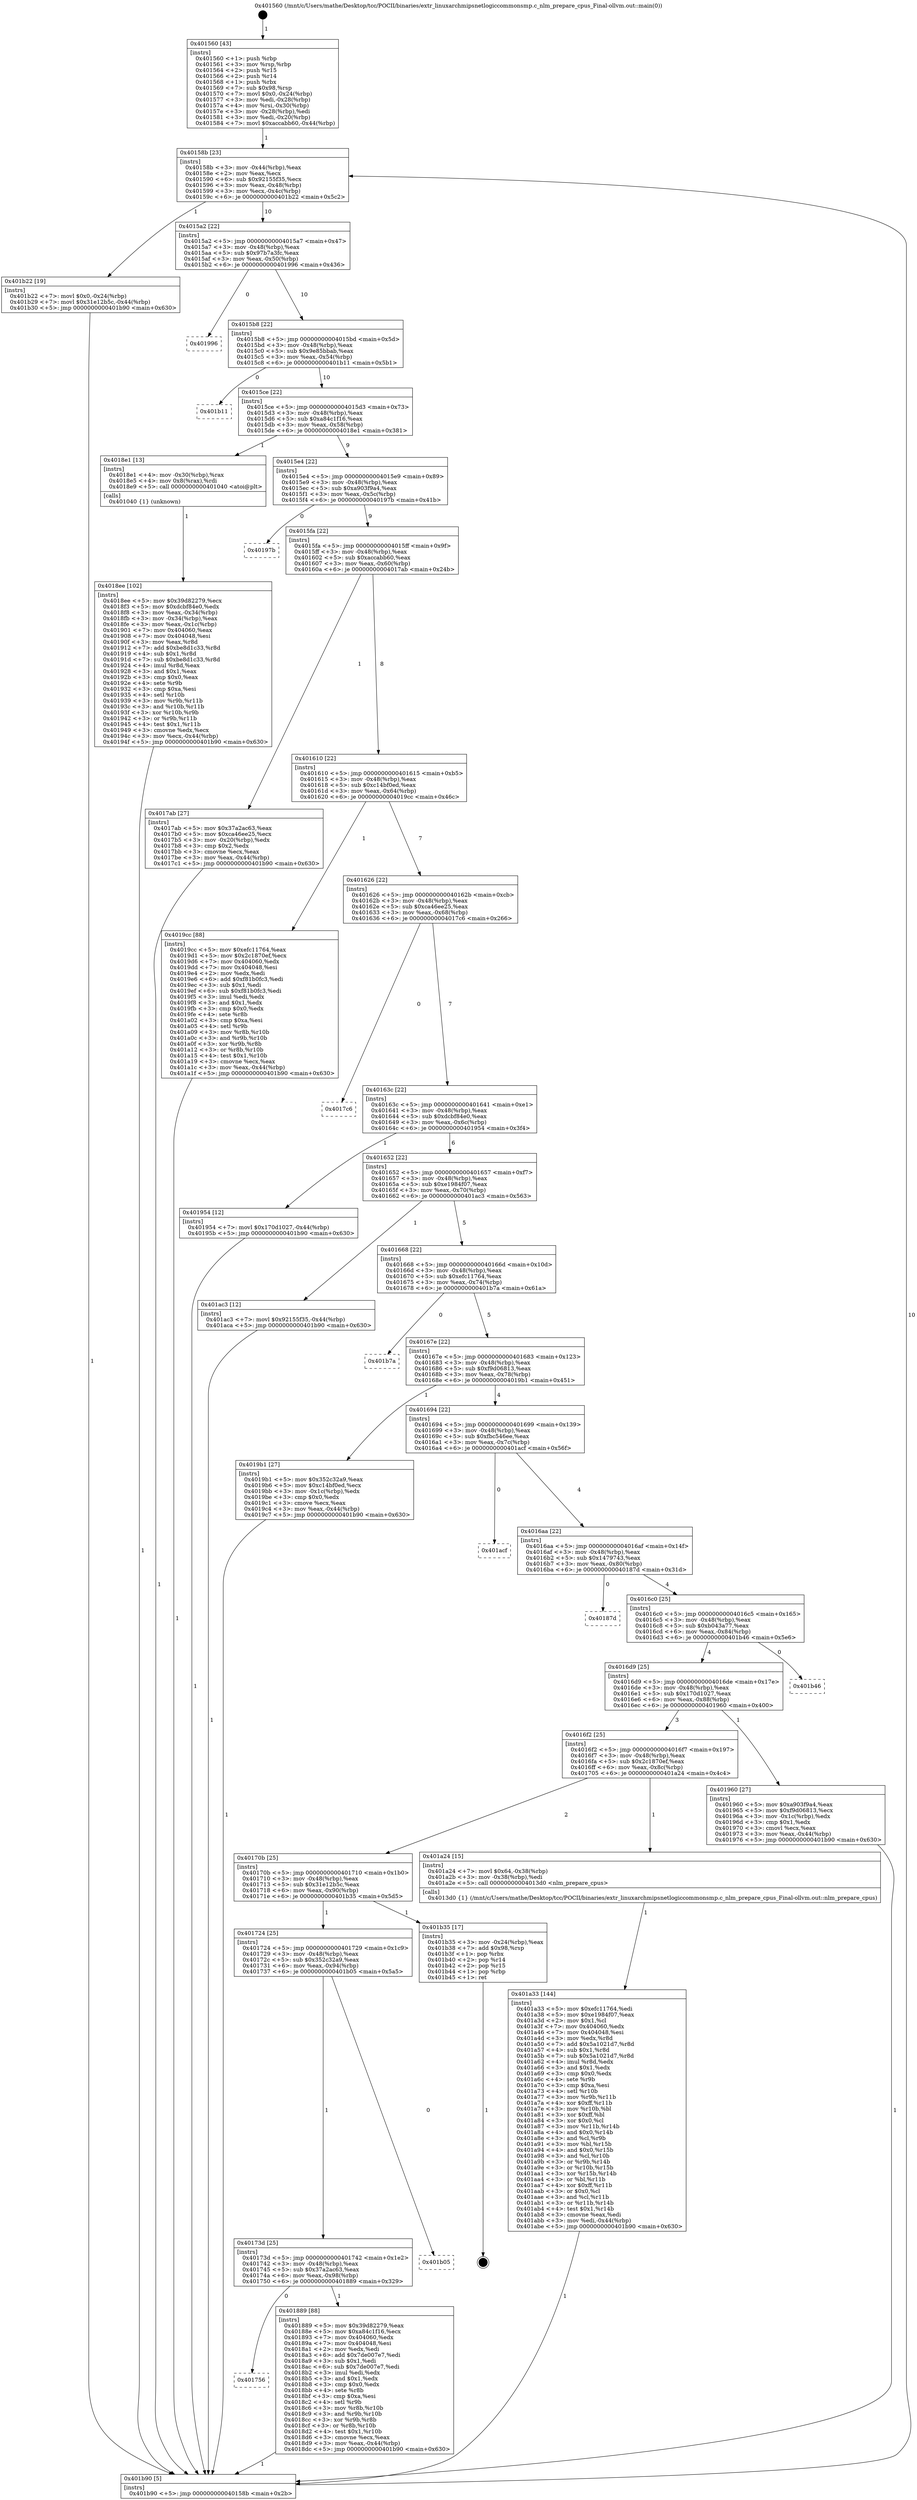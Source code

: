 digraph "0x401560" {
  label = "0x401560 (/mnt/c/Users/mathe/Desktop/tcc/POCII/binaries/extr_linuxarchmipsnetlogiccommonsmp.c_nlm_prepare_cpus_Final-ollvm.out::main(0))"
  labelloc = "t"
  node[shape=record]

  Entry [label="",width=0.3,height=0.3,shape=circle,fillcolor=black,style=filled]
  "0x40158b" [label="{
     0x40158b [23]\l
     | [instrs]\l
     &nbsp;&nbsp;0x40158b \<+3\>: mov -0x44(%rbp),%eax\l
     &nbsp;&nbsp;0x40158e \<+2\>: mov %eax,%ecx\l
     &nbsp;&nbsp;0x401590 \<+6\>: sub $0x92155f35,%ecx\l
     &nbsp;&nbsp;0x401596 \<+3\>: mov %eax,-0x48(%rbp)\l
     &nbsp;&nbsp;0x401599 \<+3\>: mov %ecx,-0x4c(%rbp)\l
     &nbsp;&nbsp;0x40159c \<+6\>: je 0000000000401b22 \<main+0x5c2\>\l
  }"]
  "0x401b22" [label="{
     0x401b22 [19]\l
     | [instrs]\l
     &nbsp;&nbsp;0x401b22 \<+7\>: movl $0x0,-0x24(%rbp)\l
     &nbsp;&nbsp;0x401b29 \<+7\>: movl $0x31e12b5c,-0x44(%rbp)\l
     &nbsp;&nbsp;0x401b30 \<+5\>: jmp 0000000000401b90 \<main+0x630\>\l
  }"]
  "0x4015a2" [label="{
     0x4015a2 [22]\l
     | [instrs]\l
     &nbsp;&nbsp;0x4015a2 \<+5\>: jmp 00000000004015a7 \<main+0x47\>\l
     &nbsp;&nbsp;0x4015a7 \<+3\>: mov -0x48(%rbp),%eax\l
     &nbsp;&nbsp;0x4015aa \<+5\>: sub $0x97b7a3fc,%eax\l
     &nbsp;&nbsp;0x4015af \<+3\>: mov %eax,-0x50(%rbp)\l
     &nbsp;&nbsp;0x4015b2 \<+6\>: je 0000000000401996 \<main+0x436\>\l
  }"]
  Exit [label="",width=0.3,height=0.3,shape=circle,fillcolor=black,style=filled,peripheries=2]
  "0x401996" [label="{
     0x401996\l
  }", style=dashed]
  "0x4015b8" [label="{
     0x4015b8 [22]\l
     | [instrs]\l
     &nbsp;&nbsp;0x4015b8 \<+5\>: jmp 00000000004015bd \<main+0x5d\>\l
     &nbsp;&nbsp;0x4015bd \<+3\>: mov -0x48(%rbp),%eax\l
     &nbsp;&nbsp;0x4015c0 \<+5\>: sub $0x9e85bbab,%eax\l
     &nbsp;&nbsp;0x4015c5 \<+3\>: mov %eax,-0x54(%rbp)\l
     &nbsp;&nbsp;0x4015c8 \<+6\>: je 0000000000401b11 \<main+0x5b1\>\l
  }"]
  "0x401a33" [label="{
     0x401a33 [144]\l
     | [instrs]\l
     &nbsp;&nbsp;0x401a33 \<+5\>: mov $0xefc11764,%edi\l
     &nbsp;&nbsp;0x401a38 \<+5\>: mov $0xe1984f07,%eax\l
     &nbsp;&nbsp;0x401a3d \<+2\>: mov $0x1,%cl\l
     &nbsp;&nbsp;0x401a3f \<+7\>: mov 0x404060,%edx\l
     &nbsp;&nbsp;0x401a46 \<+7\>: mov 0x404048,%esi\l
     &nbsp;&nbsp;0x401a4d \<+3\>: mov %edx,%r8d\l
     &nbsp;&nbsp;0x401a50 \<+7\>: add $0x5a1021d7,%r8d\l
     &nbsp;&nbsp;0x401a57 \<+4\>: sub $0x1,%r8d\l
     &nbsp;&nbsp;0x401a5b \<+7\>: sub $0x5a1021d7,%r8d\l
     &nbsp;&nbsp;0x401a62 \<+4\>: imul %r8d,%edx\l
     &nbsp;&nbsp;0x401a66 \<+3\>: and $0x1,%edx\l
     &nbsp;&nbsp;0x401a69 \<+3\>: cmp $0x0,%edx\l
     &nbsp;&nbsp;0x401a6c \<+4\>: sete %r9b\l
     &nbsp;&nbsp;0x401a70 \<+3\>: cmp $0xa,%esi\l
     &nbsp;&nbsp;0x401a73 \<+4\>: setl %r10b\l
     &nbsp;&nbsp;0x401a77 \<+3\>: mov %r9b,%r11b\l
     &nbsp;&nbsp;0x401a7a \<+4\>: xor $0xff,%r11b\l
     &nbsp;&nbsp;0x401a7e \<+3\>: mov %r10b,%bl\l
     &nbsp;&nbsp;0x401a81 \<+3\>: xor $0xff,%bl\l
     &nbsp;&nbsp;0x401a84 \<+3\>: xor $0x0,%cl\l
     &nbsp;&nbsp;0x401a87 \<+3\>: mov %r11b,%r14b\l
     &nbsp;&nbsp;0x401a8a \<+4\>: and $0x0,%r14b\l
     &nbsp;&nbsp;0x401a8e \<+3\>: and %cl,%r9b\l
     &nbsp;&nbsp;0x401a91 \<+3\>: mov %bl,%r15b\l
     &nbsp;&nbsp;0x401a94 \<+4\>: and $0x0,%r15b\l
     &nbsp;&nbsp;0x401a98 \<+3\>: and %cl,%r10b\l
     &nbsp;&nbsp;0x401a9b \<+3\>: or %r9b,%r14b\l
     &nbsp;&nbsp;0x401a9e \<+3\>: or %r10b,%r15b\l
     &nbsp;&nbsp;0x401aa1 \<+3\>: xor %r15b,%r14b\l
     &nbsp;&nbsp;0x401aa4 \<+3\>: or %bl,%r11b\l
     &nbsp;&nbsp;0x401aa7 \<+4\>: xor $0xff,%r11b\l
     &nbsp;&nbsp;0x401aab \<+3\>: or $0x0,%cl\l
     &nbsp;&nbsp;0x401aae \<+3\>: and %cl,%r11b\l
     &nbsp;&nbsp;0x401ab1 \<+3\>: or %r11b,%r14b\l
     &nbsp;&nbsp;0x401ab4 \<+4\>: test $0x1,%r14b\l
     &nbsp;&nbsp;0x401ab8 \<+3\>: cmovne %eax,%edi\l
     &nbsp;&nbsp;0x401abb \<+3\>: mov %edi,-0x44(%rbp)\l
     &nbsp;&nbsp;0x401abe \<+5\>: jmp 0000000000401b90 \<main+0x630\>\l
  }"]
  "0x401b11" [label="{
     0x401b11\l
  }", style=dashed]
  "0x4015ce" [label="{
     0x4015ce [22]\l
     | [instrs]\l
     &nbsp;&nbsp;0x4015ce \<+5\>: jmp 00000000004015d3 \<main+0x73\>\l
     &nbsp;&nbsp;0x4015d3 \<+3\>: mov -0x48(%rbp),%eax\l
     &nbsp;&nbsp;0x4015d6 \<+5\>: sub $0xa84c1f16,%eax\l
     &nbsp;&nbsp;0x4015db \<+3\>: mov %eax,-0x58(%rbp)\l
     &nbsp;&nbsp;0x4015de \<+6\>: je 00000000004018e1 \<main+0x381\>\l
  }"]
  "0x4018ee" [label="{
     0x4018ee [102]\l
     | [instrs]\l
     &nbsp;&nbsp;0x4018ee \<+5\>: mov $0x39d82279,%ecx\l
     &nbsp;&nbsp;0x4018f3 \<+5\>: mov $0xdcbf84e0,%edx\l
     &nbsp;&nbsp;0x4018f8 \<+3\>: mov %eax,-0x34(%rbp)\l
     &nbsp;&nbsp;0x4018fb \<+3\>: mov -0x34(%rbp),%eax\l
     &nbsp;&nbsp;0x4018fe \<+3\>: mov %eax,-0x1c(%rbp)\l
     &nbsp;&nbsp;0x401901 \<+7\>: mov 0x404060,%eax\l
     &nbsp;&nbsp;0x401908 \<+7\>: mov 0x404048,%esi\l
     &nbsp;&nbsp;0x40190f \<+3\>: mov %eax,%r8d\l
     &nbsp;&nbsp;0x401912 \<+7\>: add $0xbe8d1c33,%r8d\l
     &nbsp;&nbsp;0x401919 \<+4\>: sub $0x1,%r8d\l
     &nbsp;&nbsp;0x40191d \<+7\>: sub $0xbe8d1c33,%r8d\l
     &nbsp;&nbsp;0x401924 \<+4\>: imul %r8d,%eax\l
     &nbsp;&nbsp;0x401928 \<+3\>: and $0x1,%eax\l
     &nbsp;&nbsp;0x40192b \<+3\>: cmp $0x0,%eax\l
     &nbsp;&nbsp;0x40192e \<+4\>: sete %r9b\l
     &nbsp;&nbsp;0x401932 \<+3\>: cmp $0xa,%esi\l
     &nbsp;&nbsp;0x401935 \<+4\>: setl %r10b\l
     &nbsp;&nbsp;0x401939 \<+3\>: mov %r9b,%r11b\l
     &nbsp;&nbsp;0x40193c \<+3\>: and %r10b,%r11b\l
     &nbsp;&nbsp;0x40193f \<+3\>: xor %r10b,%r9b\l
     &nbsp;&nbsp;0x401942 \<+3\>: or %r9b,%r11b\l
     &nbsp;&nbsp;0x401945 \<+4\>: test $0x1,%r11b\l
     &nbsp;&nbsp;0x401949 \<+3\>: cmovne %edx,%ecx\l
     &nbsp;&nbsp;0x40194c \<+3\>: mov %ecx,-0x44(%rbp)\l
     &nbsp;&nbsp;0x40194f \<+5\>: jmp 0000000000401b90 \<main+0x630\>\l
  }"]
  "0x4018e1" [label="{
     0x4018e1 [13]\l
     | [instrs]\l
     &nbsp;&nbsp;0x4018e1 \<+4\>: mov -0x30(%rbp),%rax\l
     &nbsp;&nbsp;0x4018e5 \<+4\>: mov 0x8(%rax),%rdi\l
     &nbsp;&nbsp;0x4018e9 \<+5\>: call 0000000000401040 \<atoi@plt\>\l
     | [calls]\l
     &nbsp;&nbsp;0x401040 \{1\} (unknown)\l
  }"]
  "0x4015e4" [label="{
     0x4015e4 [22]\l
     | [instrs]\l
     &nbsp;&nbsp;0x4015e4 \<+5\>: jmp 00000000004015e9 \<main+0x89\>\l
     &nbsp;&nbsp;0x4015e9 \<+3\>: mov -0x48(%rbp),%eax\l
     &nbsp;&nbsp;0x4015ec \<+5\>: sub $0xa903f9a4,%eax\l
     &nbsp;&nbsp;0x4015f1 \<+3\>: mov %eax,-0x5c(%rbp)\l
     &nbsp;&nbsp;0x4015f4 \<+6\>: je 000000000040197b \<main+0x41b\>\l
  }"]
  "0x401756" [label="{
     0x401756\l
  }", style=dashed]
  "0x40197b" [label="{
     0x40197b\l
  }", style=dashed]
  "0x4015fa" [label="{
     0x4015fa [22]\l
     | [instrs]\l
     &nbsp;&nbsp;0x4015fa \<+5\>: jmp 00000000004015ff \<main+0x9f\>\l
     &nbsp;&nbsp;0x4015ff \<+3\>: mov -0x48(%rbp),%eax\l
     &nbsp;&nbsp;0x401602 \<+5\>: sub $0xaccabb60,%eax\l
     &nbsp;&nbsp;0x401607 \<+3\>: mov %eax,-0x60(%rbp)\l
     &nbsp;&nbsp;0x40160a \<+6\>: je 00000000004017ab \<main+0x24b\>\l
  }"]
  "0x401889" [label="{
     0x401889 [88]\l
     | [instrs]\l
     &nbsp;&nbsp;0x401889 \<+5\>: mov $0x39d82279,%eax\l
     &nbsp;&nbsp;0x40188e \<+5\>: mov $0xa84c1f16,%ecx\l
     &nbsp;&nbsp;0x401893 \<+7\>: mov 0x404060,%edx\l
     &nbsp;&nbsp;0x40189a \<+7\>: mov 0x404048,%esi\l
     &nbsp;&nbsp;0x4018a1 \<+2\>: mov %edx,%edi\l
     &nbsp;&nbsp;0x4018a3 \<+6\>: add $0x7de007e7,%edi\l
     &nbsp;&nbsp;0x4018a9 \<+3\>: sub $0x1,%edi\l
     &nbsp;&nbsp;0x4018ac \<+6\>: sub $0x7de007e7,%edi\l
     &nbsp;&nbsp;0x4018b2 \<+3\>: imul %edi,%edx\l
     &nbsp;&nbsp;0x4018b5 \<+3\>: and $0x1,%edx\l
     &nbsp;&nbsp;0x4018b8 \<+3\>: cmp $0x0,%edx\l
     &nbsp;&nbsp;0x4018bb \<+4\>: sete %r8b\l
     &nbsp;&nbsp;0x4018bf \<+3\>: cmp $0xa,%esi\l
     &nbsp;&nbsp;0x4018c2 \<+4\>: setl %r9b\l
     &nbsp;&nbsp;0x4018c6 \<+3\>: mov %r8b,%r10b\l
     &nbsp;&nbsp;0x4018c9 \<+3\>: and %r9b,%r10b\l
     &nbsp;&nbsp;0x4018cc \<+3\>: xor %r9b,%r8b\l
     &nbsp;&nbsp;0x4018cf \<+3\>: or %r8b,%r10b\l
     &nbsp;&nbsp;0x4018d2 \<+4\>: test $0x1,%r10b\l
     &nbsp;&nbsp;0x4018d6 \<+3\>: cmovne %ecx,%eax\l
     &nbsp;&nbsp;0x4018d9 \<+3\>: mov %eax,-0x44(%rbp)\l
     &nbsp;&nbsp;0x4018dc \<+5\>: jmp 0000000000401b90 \<main+0x630\>\l
  }"]
  "0x4017ab" [label="{
     0x4017ab [27]\l
     | [instrs]\l
     &nbsp;&nbsp;0x4017ab \<+5\>: mov $0x37a2ac63,%eax\l
     &nbsp;&nbsp;0x4017b0 \<+5\>: mov $0xca46ee25,%ecx\l
     &nbsp;&nbsp;0x4017b5 \<+3\>: mov -0x20(%rbp),%edx\l
     &nbsp;&nbsp;0x4017b8 \<+3\>: cmp $0x2,%edx\l
     &nbsp;&nbsp;0x4017bb \<+3\>: cmovne %ecx,%eax\l
     &nbsp;&nbsp;0x4017be \<+3\>: mov %eax,-0x44(%rbp)\l
     &nbsp;&nbsp;0x4017c1 \<+5\>: jmp 0000000000401b90 \<main+0x630\>\l
  }"]
  "0x401610" [label="{
     0x401610 [22]\l
     | [instrs]\l
     &nbsp;&nbsp;0x401610 \<+5\>: jmp 0000000000401615 \<main+0xb5\>\l
     &nbsp;&nbsp;0x401615 \<+3\>: mov -0x48(%rbp),%eax\l
     &nbsp;&nbsp;0x401618 \<+5\>: sub $0xc14bf0ed,%eax\l
     &nbsp;&nbsp;0x40161d \<+3\>: mov %eax,-0x64(%rbp)\l
     &nbsp;&nbsp;0x401620 \<+6\>: je 00000000004019cc \<main+0x46c\>\l
  }"]
  "0x401b90" [label="{
     0x401b90 [5]\l
     | [instrs]\l
     &nbsp;&nbsp;0x401b90 \<+5\>: jmp 000000000040158b \<main+0x2b\>\l
  }"]
  "0x401560" [label="{
     0x401560 [43]\l
     | [instrs]\l
     &nbsp;&nbsp;0x401560 \<+1\>: push %rbp\l
     &nbsp;&nbsp;0x401561 \<+3\>: mov %rsp,%rbp\l
     &nbsp;&nbsp;0x401564 \<+2\>: push %r15\l
     &nbsp;&nbsp;0x401566 \<+2\>: push %r14\l
     &nbsp;&nbsp;0x401568 \<+1\>: push %rbx\l
     &nbsp;&nbsp;0x401569 \<+7\>: sub $0x98,%rsp\l
     &nbsp;&nbsp;0x401570 \<+7\>: movl $0x0,-0x24(%rbp)\l
     &nbsp;&nbsp;0x401577 \<+3\>: mov %edi,-0x28(%rbp)\l
     &nbsp;&nbsp;0x40157a \<+4\>: mov %rsi,-0x30(%rbp)\l
     &nbsp;&nbsp;0x40157e \<+3\>: mov -0x28(%rbp),%edi\l
     &nbsp;&nbsp;0x401581 \<+3\>: mov %edi,-0x20(%rbp)\l
     &nbsp;&nbsp;0x401584 \<+7\>: movl $0xaccabb60,-0x44(%rbp)\l
  }"]
  "0x40173d" [label="{
     0x40173d [25]\l
     | [instrs]\l
     &nbsp;&nbsp;0x40173d \<+5\>: jmp 0000000000401742 \<main+0x1e2\>\l
     &nbsp;&nbsp;0x401742 \<+3\>: mov -0x48(%rbp),%eax\l
     &nbsp;&nbsp;0x401745 \<+5\>: sub $0x37a2ac63,%eax\l
     &nbsp;&nbsp;0x40174a \<+6\>: mov %eax,-0x98(%rbp)\l
     &nbsp;&nbsp;0x401750 \<+6\>: je 0000000000401889 \<main+0x329\>\l
  }"]
  "0x4019cc" [label="{
     0x4019cc [88]\l
     | [instrs]\l
     &nbsp;&nbsp;0x4019cc \<+5\>: mov $0xefc11764,%eax\l
     &nbsp;&nbsp;0x4019d1 \<+5\>: mov $0x2c1870ef,%ecx\l
     &nbsp;&nbsp;0x4019d6 \<+7\>: mov 0x404060,%edx\l
     &nbsp;&nbsp;0x4019dd \<+7\>: mov 0x404048,%esi\l
     &nbsp;&nbsp;0x4019e4 \<+2\>: mov %edx,%edi\l
     &nbsp;&nbsp;0x4019e6 \<+6\>: add $0xf81b0fc3,%edi\l
     &nbsp;&nbsp;0x4019ec \<+3\>: sub $0x1,%edi\l
     &nbsp;&nbsp;0x4019ef \<+6\>: sub $0xf81b0fc3,%edi\l
     &nbsp;&nbsp;0x4019f5 \<+3\>: imul %edi,%edx\l
     &nbsp;&nbsp;0x4019f8 \<+3\>: and $0x1,%edx\l
     &nbsp;&nbsp;0x4019fb \<+3\>: cmp $0x0,%edx\l
     &nbsp;&nbsp;0x4019fe \<+4\>: sete %r8b\l
     &nbsp;&nbsp;0x401a02 \<+3\>: cmp $0xa,%esi\l
     &nbsp;&nbsp;0x401a05 \<+4\>: setl %r9b\l
     &nbsp;&nbsp;0x401a09 \<+3\>: mov %r8b,%r10b\l
     &nbsp;&nbsp;0x401a0c \<+3\>: and %r9b,%r10b\l
     &nbsp;&nbsp;0x401a0f \<+3\>: xor %r9b,%r8b\l
     &nbsp;&nbsp;0x401a12 \<+3\>: or %r8b,%r10b\l
     &nbsp;&nbsp;0x401a15 \<+4\>: test $0x1,%r10b\l
     &nbsp;&nbsp;0x401a19 \<+3\>: cmovne %ecx,%eax\l
     &nbsp;&nbsp;0x401a1c \<+3\>: mov %eax,-0x44(%rbp)\l
     &nbsp;&nbsp;0x401a1f \<+5\>: jmp 0000000000401b90 \<main+0x630\>\l
  }"]
  "0x401626" [label="{
     0x401626 [22]\l
     | [instrs]\l
     &nbsp;&nbsp;0x401626 \<+5\>: jmp 000000000040162b \<main+0xcb\>\l
     &nbsp;&nbsp;0x40162b \<+3\>: mov -0x48(%rbp),%eax\l
     &nbsp;&nbsp;0x40162e \<+5\>: sub $0xca46ee25,%eax\l
     &nbsp;&nbsp;0x401633 \<+3\>: mov %eax,-0x68(%rbp)\l
     &nbsp;&nbsp;0x401636 \<+6\>: je 00000000004017c6 \<main+0x266\>\l
  }"]
  "0x401b05" [label="{
     0x401b05\l
  }", style=dashed]
  "0x4017c6" [label="{
     0x4017c6\l
  }", style=dashed]
  "0x40163c" [label="{
     0x40163c [22]\l
     | [instrs]\l
     &nbsp;&nbsp;0x40163c \<+5\>: jmp 0000000000401641 \<main+0xe1\>\l
     &nbsp;&nbsp;0x401641 \<+3\>: mov -0x48(%rbp),%eax\l
     &nbsp;&nbsp;0x401644 \<+5\>: sub $0xdcbf84e0,%eax\l
     &nbsp;&nbsp;0x401649 \<+3\>: mov %eax,-0x6c(%rbp)\l
     &nbsp;&nbsp;0x40164c \<+6\>: je 0000000000401954 \<main+0x3f4\>\l
  }"]
  "0x401724" [label="{
     0x401724 [25]\l
     | [instrs]\l
     &nbsp;&nbsp;0x401724 \<+5\>: jmp 0000000000401729 \<main+0x1c9\>\l
     &nbsp;&nbsp;0x401729 \<+3\>: mov -0x48(%rbp),%eax\l
     &nbsp;&nbsp;0x40172c \<+5\>: sub $0x352c32a9,%eax\l
     &nbsp;&nbsp;0x401731 \<+6\>: mov %eax,-0x94(%rbp)\l
     &nbsp;&nbsp;0x401737 \<+6\>: je 0000000000401b05 \<main+0x5a5\>\l
  }"]
  "0x401954" [label="{
     0x401954 [12]\l
     | [instrs]\l
     &nbsp;&nbsp;0x401954 \<+7\>: movl $0x170d1027,-0x44(%rbp)\l
     &nbsp;&nbsp;0x40195b \<+5\>: jmp 0000000000401b90 \<main+0x630\>\l
  }"]
  "0x401652" [label="{
     0x401652 [22]\l
     | [instrs]\l
     &nbsp;&nbsp;0x401652 \<+5\>: jmp 0000000000401657 \<main+0xf7\>\l
     &nbsp;&nbsp;0x401657 \<+3\>: mov -0x48(%rbp),%eax\l
     &nbsp;&nbsp;0x40165a \<+5\>: sub $0xe1984f07,%eax\l
     &nbsp;&nbsp;0x40165f \<+3\>: mov %eax,-0x70(%rbp)\l
     &nbsp;&nbsp;0x401662 \<+6\>: je 0000000000401ac3 \<main+0x563\>\l
  }"]
  "0x401b35" [label="{
     0x401b35 [17]\l
     | [instrs]\l
     &nbsp;&nbsp;0x401b35 \<+3\>: mov -0x24(%rbp),%eax\l
     &nbsp;&nbsp;0x401b38 \<+7\>: add $0x98,%rsp\l
     &nbsp;&nbsp;0x401b3f \<+1\>: pop %rbx\l
     &nbsp;&nbsp;0x401b40 \<+2\>: pop %r14\l
     &nbsp;&nbsp;0x401b42 \<+2\>: pop %r15\l
     &nbsp;&nbsp;0x401b44 \<+1\>: pop %rbp\l
     &nbsp;&nbsp;0x401b45 \<+1\>: ret\l
  }"]
  "0x401ac3" [label="{
     0x401ac3 [12]\l
     | [instrs]\l
     &nbsp;&nbsp;0x401ac3 \<+7\>: movl $0x92155f35,-0x44(%rbp)\l
     &nbsp;&nbsp;0x401aca \<+5\>: jmp 0000000000401b90 \<main+0x630\>\l
  }"]
  "0x401668" [label="{
     0x401668 [22]\l
     | [instrs]\l
     &nbsp;&nbsp;0x401668 \<+5\>: jmp 000000000040166d \<main+0x10d\>\l
     &nbsp;&nbsp;0x40166d \<+3\>: mov -0x48(%rbp),%eax\l
     &nbsp;&nbsp;0x401670 \<+5\>: sub $0xefc11764,%eax\l
     &nbsp;&nbsp;0x401675 \<+3\>: mov %eax,-0x74(%rbp)\l
     &nbsp;&nbsp;0x401678 \<+6\>: je 0000000000401b7a \<main+0x61a\>\l
  }"]
  "0x40170b" [label="{
     0x40170b [25]\l
     | [instrs]\l
     &nbsp;&nbsp;0x40170b \<+5\>: jmp 0000000000401710 \<main+0x1b0\>\l
     &nbsp;&nbsp;0x401710 \<+3\>: mov -0x48(%rbp),%eax\l
     &nbsp;&nbsp;0x401713 \<+5\>: sub $0x31e12b5c,%eax\l
     &nbsp;&nbsp;0x401718 \<+6\>: mov %eax,-0x90(%rbp)\l
     &nbsp;&nbsp;0x40171e \<+6\>: je 0000000000401b35 \<main+0x5d5\>\l
  }"]
  "0x401b7a" [label="{
     0x401b7a\l
  }", style=dashed]
  "0x40167e" [label="{
     0x40167e [22]\l
     | [instrs]\l
     &nbsp;&nbsp;0x40167e \<+5\>: jmp 0000000000401683 \<main+0x123\>\l
     &nbsp;&nbsp;0x401683 \<+3\>: mov -0x48(%rbp),%eax\l
     &nbsp;&nbsp;0x401686 \<+5\>: sub $0xf9d06813,%eax\l
     &nbsp;&nbsp;0x40168b \<+3\>: mov %eax,-0x78(%rbp)\l
     &nbsp;&nbsp;0x40168e \<+6\>: je 00000000004019b1 \<main+0x451\>\l
  }"]
  "0x401a24" [label="{
     0x401a24 [15]\l
     | [instrs]\l
     &nbsp;&nbsp;0x401a24 \<+7\>: movl $0x64,-0x38(%rbp)\l
     &nbsp;&nbsp;0x401a2b \<+3\>: mov -0x38(%rbp),%edi\l
     &nbsp;&nbsp;0x401a2e \<+5\>: call 00000000004013d0 \<nlm_prepare_cpus\>\l
     | [calls]\l
     &nbsp;&nbsp;0x4013d0 \{1\} (/mnt/c/Users/mathe/Desktop/tcc/POCII/binaries/extr_linuxarchmipsnetlogiccommonsmp.c_nlm_prepare_cpus_Final-ollvm.out::nlm_prepare_cpus)\l
  }"]
  "0x4019b1" [label="{
     0x4019b1 [27]\l
     | [instrs]\l
     &nbsp;&nbsp;0x4019b1 \<+5\>: mov $0x352c32a9,%eax\l
     &nbsp;&nbsp;0x4019b6 \<+5\>: mov $0xc14bf0ed,%ecx\l
     &nbsp;&nbsp;0x4019bb \<+3\>: mov -0x1c(%rbp),%edx\l
     &nbsp;&nbsp;0x4019be \<+3\>: cmp $0x0,%edx\l
     &nbsp;&nbsp;0x4019c1 \<+3\>: cmove %ecx,%eax\l
     &nbsp;&nbsp;0x4019c4 \<+3\>: mov %eax,-0x44(%rbp)\l
     &nbsp;&nbsp;0x4019c7 \<+5\>: jmp 0000000000401b90 \<main+0x630\>\l
  }"]
  "0x401694" [label="{
     0x401694 [22]\l
     | [instrs]\l
     &nbsp;&nbsp;0x401694 \<+5\>: jmp 0000000000401699 \<main+0x139\>\l
     &nbsp;&nbsp;0x401699 \<+3\>: mov -0x48(%rbp),%eax\l
     &nbsp;&nbsp;0x40169c \<+5\>: sub $0xfbc546ee,%eax\l
     &nbsp;&nbsp;0x4016a1 \<+3\>: mov %eax,-0x7c(%rbp)\l
     &nbsp;&nbsp;0x4016a4 \<+6\>: je 0000000000401acf \<main+0x56f\>\l
  }"]
  "0x4016f2" [label="{
     0x4016f2 [25]\l
     | [instrs]\l
     &nbsp;&nbsp;0x4016f2 \<+5\>: jmp 00000000004016f7 \<main+0x197\>\l
     &nbsp;&nbsp;0x4016f7 \<+3\>: mov -0x48(%rbp),%eax\l
     &nbsp;&nbsp;0x4016fa \<+5\>: sub $0x2c1870ef,%eax\l
     &nbsp;&nbsp;0x4016ff \<+6\>: mov %eax,-0x8c(%rbp)\l
     &nbsp;&nbsp;0x401705 \<+6\>: je 0000000000401a24 \<main+0x4c4\>\l
  }"]
  "0x401acf" [label="{
     0x401acf\l
  }", style=dashed]
  "0x4016aa" [label="{
     0x4016aa [22]\l
     | [instrs]\l
     &nbsp;&nbsp;0x4016aa \<+5\>: jmp 00000000004016af \<main+0x14f\>\l
     &nbsp;&nbsp;0x4016af \<+3\>: mov -0x48(%rbp),%eax\l
     &nbsp;&nbsp;0x4016b2 \<+5\>: sub $0x1479743,%eax\l
     &nbsp;&nbsp;0x4016b7 \<+3\>: mov %eax,-0x80(%rbp)\l
     &nbsp;&nbsp;0x4016ba \<+6\>: je 000000000040187d \<main+0x31d\>\l
  }"]
  "0x401960" [label="{
     0x401960 [27]\l
     | [instrs]\l
     &nbsp;&nbsp;0x401960 \<+5\>: mov $0xa903f9a4,%eax\l
     &nbsp;&nbsp;0x401965 \<+5\>: mov $0xf9d06813,%ecx\l
     &nbsp;&nbsp;0x40196a \<+3\>: mov -0x1c(%rbp),%edx\l
     &nbsp;&nbsp;0x40196d \<+3\>: cmp $0x1,%edx\l
     &nbsp;&nbsp;0x401970 \<+3\>: cmovl %ecx,%eax\l
     &nbsp;&nbsp;0x401973 \<+3\>: mov %eax,-0x44(%rbp)\l
     &nbsp;&nbsp;0x401976 \<+5\>: jmp 0000000000401b90 \<main+0x630\>\l
  }"]
  "0x40187d" [label="{
     0x40187d\l
  }", style=dashed]
  "0x4016c0" [label="{
     0x4016c0 [25]\l
     | [instrs]\l
     &nbsp;&nbsp;0x4016c0 \<+5\>: jmp 00000000004016c5 \<main+0x165\>\l
     &nbsp;&nbsp;0x4016c5 \<+3\>: mov -0x48(%rbp),%eax\l
     &nbsp;&nbsp;0x4016c8 \<+5\>: sub $0xb043a77,%eax\l
     &nbsp;&nbsp;0x4016cd \<+6\>: mov %eax,-0x84(%rbp)\l
     &nbsp;&nbsp;0x4016d3 \<+6\>: je 0000000000401b46 \<main+0x5e6\>\l
  }"]
  "0x4016d9" [label="{
     0x4016d9 [25]\l
     | [instrs]\l
     &nbsp;&nbsp;0x4016d9 \<+5\>: jmp 00000000004016de \<main+0x17e\>\l
     &nbsp;&nbsp;0x4016de \<+3\>: mov -0x48(%rbp),%eax\l
     &nbsp;&nbsp;0x4016e1 \<+5\>: sub $0x170d1027,%eax\l
     &nbsp;&nbsp;0x4016e6 \<+6\>: mov %eax,-0x88(%rbp)\l
     &nbsp;&nbsp;0x4016ec \<+6\>: je 0000000000401960 \<main+0x400\>\l
  }"]
  "0x401b46" [label="{
     0x401b46\l
  }", style=dashed]
  Entry -> "0x401560" [label=" 1"]
  "0x40158b" -> "0x401b22" [label=" 1"]
  "0x40158b" -> "0x4015a2" [label=" 10"]
  "0x401b35" -> Exit [label=" 1"]
  "0x4015a2" -> "0x401996" [label=" 0"]
  "0x4015a2" -> "0x4015b8" [label=" 10"]
  "0x401b22" -> "0x401b90" [label=" 1"]
  "0x4015b8" -> "0x401b11" [label=" 0"]
  "0x4015b8" -> "0x4015ce" [label=" 10"]
  "0x401ac3" -> "0x401b90" [label=" 1"]
  "0x4015ce" -> "0x4018e1" [label=" 1"]
  "0x4015ce" -> "0x4015e4" [label=" 9"]
  "0x401a33" -> "0x401b90" [label=" 1"]
  "0x4015e4" -> "0x40197b" [label=" 0"]
  "0x4015e4" -> "0x4015fa" [label=" 9"]
  "0x401a24" -> "0x401a33" [label=" 1"]
  "0x4015fa" -> "0x4017ab" [label=" 1"]
  "0x4015fa" -> "0x401610" [label=" 8"]
  "0x4017ab" -> "0x401b90" [label=" 1"]
  "0x401560" -> "0x40158b" [label=" 1"]
  "0x401b90" -> "0x40158b" [label=" 10"]
  "0x4019cc" -> "0x401b90" [label=" 1"]
  "0x401610" -> "0x4019cc" [label=" 1"]
  "0x401610" -> "0x401626" [label=" 7"]
  "0x401960" -> "0x401b90" [label=" 1"]
  "0x401626" -> "0x4017c6" [label=" 0"]
  "0x401626" -> "0x40163c" [label=" 7"]
  "0x401954" -> "0x401b90" [label=" 1"]
  "0x40163c" -> "0x401954" [label=" 1"]
  "0x40163c" -> "0x401652" [label=" 6"]
  "0x4018e1" -> "0x4018ee" [label=" 1"]
  "0x401652" -> "0x401ac3" [label=" 1"]
  "0x401652" -> "0x401668" [label=" 5"]
  "0x401889" -> "0x401b90" [label=" 1"]
  "0x401668" -> "0x401b7a" [label=" 0"]
  "0x401668" -> "0x40167e" [label=" 5"]
  "0x40173d" -> "0x401889" [label=" 1"]
  "0x40167e" -> "0x4019b1" [label=" 1"]
  "0x40167e" -> "0x401694" [label=" 4"]
  "0x4019b1" -> "0x401b90" [label=" 1"]
  "0x401694" -> "0x401acf" [label=" 0"]
  "0x401694" -> "0x4016aa" [label=" 4"]
  "0x401724" -> "0x401b05" [label=" 0"]
  "0x4016aa" -> "0x40187d" [label=" 0"]
  "0x4016aa" -> "0x4016c0" [label=" 4"]
  "0x4018ee" -> "0x401b90" [label=" 1"]
  "0x4016c0" -> "0x401b46" [label=" 0"]
  "0x4016c0" -> "0x4016d9" [label=" 4"]
  "0x40170b" -> "0x401724" [label=" 1"]
  "0x4016d9" -> "0x401960" [label=" 1"]
  "0x4016d9" -> "0x4016f2" [label=" 3"]
  "0x401724" -> "0x40173d" [label=" 1"]
  "0x4016f2" -> "0x401a24" [label=" 1"]
  "0x4016f2" -> "0x40170b" [label=" 2"]
  "0x40173d" -> "0x401756" [label=" 0"]
  "0x40170b" -> "0x401b35" [label=" 1"]
}
